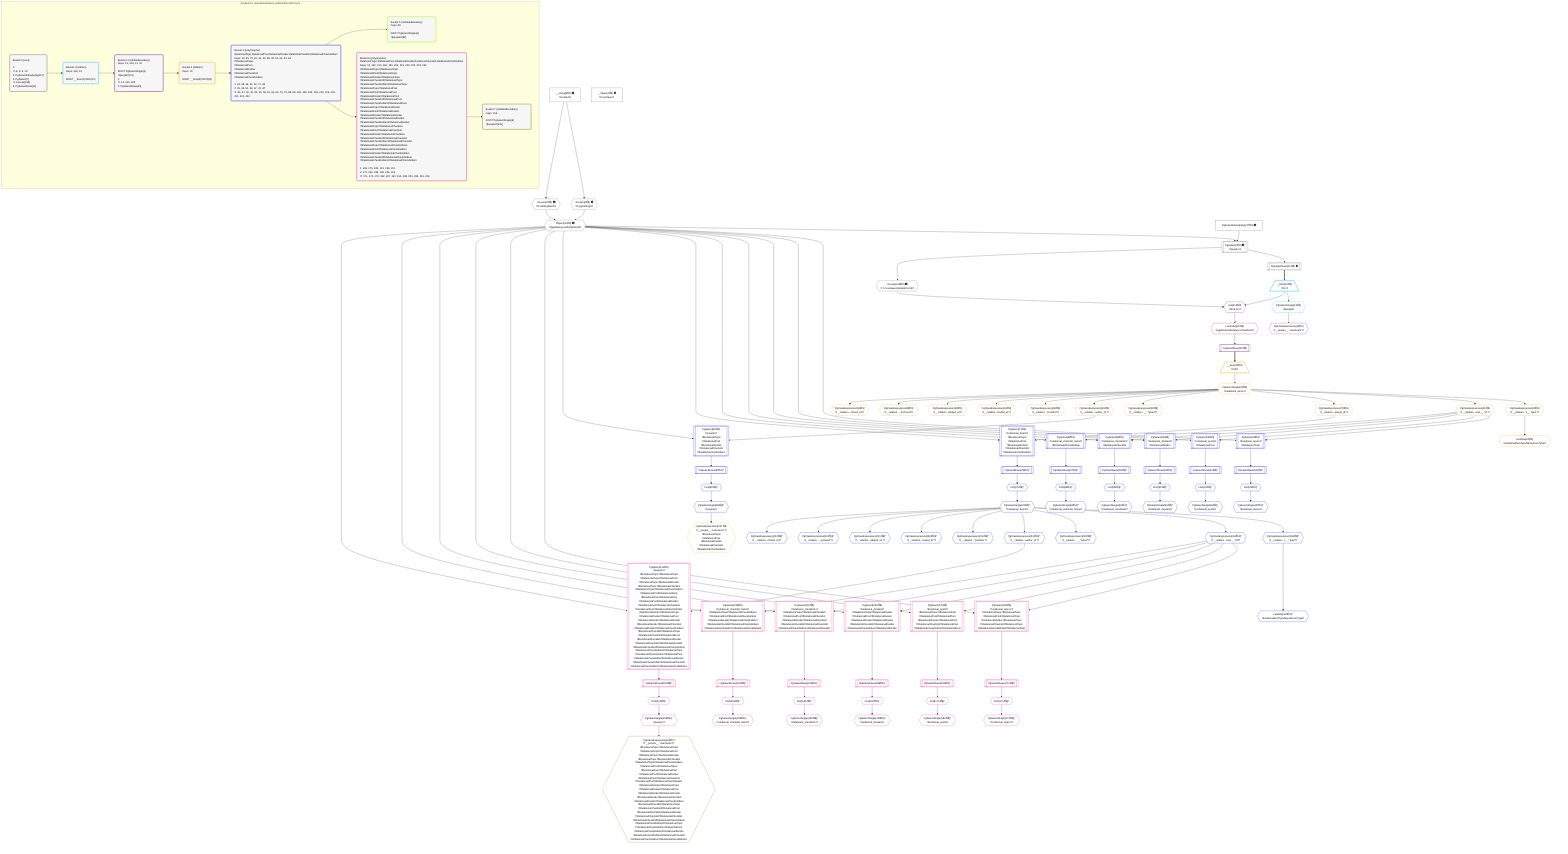 %%{init: {'themeVariables': { 'fontSize': '12px'}}}%%
graph TD
    classDef path fill:#eee,stroke:#000,color:#000
    classDef plan fill:#fff,stroke-width:1px,color:#000
    classDef itemplan fill:#fff,stroke-width:2px,color:#000
    classDef unbatchedplan fill:#dff,stroke-width:1px,color:#000
    classDef sideeffectplan fill:#fcc,stroke-width:2px,color:#000
    classDef bucket fill:#f6f6f6,color:#000,stroke-width:2px,text-align:left

    subgraph "Buckets for queries/interfaces-relational/nested-more"
    Bucket0("Bucket 0 (root)<br /><br />1: <br />ᐳ: 6, 8, 9, 10<br />2: PgSelectInlineApply[417]<br />3: PgSelect[7]<br />ᐳ: Access[418]<br />4: PgSelectRows[11]"):::bucket
    Bucket1("Bucket 1 (listItem)<br />Deps: 418, 10<br /><br />ROOT __Item{1}ᐸ11ᐳ[12]"):::bucket
    Bucket2("Bucket 2 (nullableBoundary)<br />Deps: 13, 418, 12, 10<br /><br />ROOT PgSelectSingle{1}ᐸpeopleᐳ[13]<br />1: <br />ᐳ: 14, 419, 420<br />2: PgSelectRows[20]"):::bucket
    Bucket3("Bucket 3 (listItem)<br />Deps: 10<br /><br />ROOT __Item{3}ᐸ20ᐳ[21]"):::bucket
    Bucket4("Bucket 4 (polymorphic)<br />RelationalTopic,RelationalPost,RelationalDivider,RelationalChecklist,RelationalChecklistItem<br />Deps: 10, 25, 70, 81, 24, 23, 80, 90, 91, 92, 93, 94<br />ᐳRelationalTopic<br />ᐳRelationalPost<br />ᐳRelationalDivider<br />ᐳRelationalChecklist<br />ᐳRelationalChecklistItem<br /><br />1: 26, 38, 46, 54, 62, 71, 82<br />2: 35, 43, 51, 59, 67, 76, 87<br />ᐳ: 34, 37, 42, 45, 50, 53, 58, 61, 66, 69, 75, 78, 86, 89, 159, 160, 162, 209, 210, 219, 220, 221, 222, 223"):::bucket
    Bucket5("Bucket 5 (nullableBoundary)<br />Deps: 89<br /><br />ROOT PgSelectSingle{4}ᐸpeopleᐳ[89]"):::bucket
    Bucket6("Bucket 6 (polymorphic)<br />RelationalTopic,RelationalPost,RelationalDivider,RelationalChecklist,RelationalChecklistItem<br />Deps: 10, 162, 210, 160, 159, 209, 219, 220, 221, 222, 223<br />ᐳRelationalTopicᐳRelationalTopic<br />ᐳRelationalPostᐳRelationalTopic<br />ᐳRelationalDividerᐳRelationalTopic<br />ᐳRelationalChecklistᐳRelationalTopic<br />ᐳRelationalChecklistItemᐳRelationalTopic<br />ᐳRelationalTopicᐳRelationalPost<br />ᐳRelationalPostᐳRelationalPost<br />ᐳRelationalDividerᐳRelationalPost<br />ᐳRelationalChecklistᐳRelationalPost<br />ᐳRelationalChecklistItemᐳRelationalPost<br />ᐳRelationalTopicᐳRelationalDivider<br />ᐳRelationalPostᐳRelationalDivider<br />ᐳRelationalDividerᐳRelationalDivider<br />ᐳRelationalChecklistᐳRelationalDivider<br />ᐳRelationalChecklistItemᐳRelationalDivider<br />ᐳRelationalTopicᐳRelationalChecklist<br />ᐳRelationalPostᐳRelationalChecklist<br />ᐳRelationalDividerᐳRelationalChecklist<br />ᐳRelationalChecklistᐳRelationalChecklist<br />ᐳRelationalChecklistItemᐳRelationalChecklist<br />ᐳRelationalTopicᐳRelationalChecklistItem<br />ᐳRelationalPostᐳRelationalChecklistItem<br />ᐳRelationalDividerᐳRelationalChecklistItem<br />ᐳRelationalChecklistᐳRelationalChecklistItem<br />ᐳRelationalChecklistItemᐳRelationalChecklistItem<br /><br />1: 163, 175, 183, 191, 199, 211<br />2: 172, 180, 188, 196, 204, 216<br />ᐳ: 171, 174, 179, 182, 187, 190, 195, 198, 203, 206, 215, 218"):::bucket
    Bucket7("Bucket 7 (nullableBoundary)<br />Deps: 218<br /><br />ROOT PgSelectSingle{6}ᐸpeopleᐳ[218]"):::bucket
    end
    Bucket0 --> Bucket1
    Bucket1 --> Bucket2
    Bucket2 --> Bucket3
    Bucket3 --> Bucket4
    Bucket4 --> Bucket5 & Bucket6
    Bucket6 --> Bucket7

    %% plan dependencies
    PgSelect7[["PgSelect[7∈0] ➊<br />ᐸpeopleᐳ"]]:::plan
    Object10{{"Object[10∈0] ➊<br />ᐸ{pgSettings,withPgClient}ᐳ"}}:::plan
    PgSelectInlineApply417["PgSelectInlineApply[417∈0] ➊"]:::plan
    Object10 & PgSelectInlineApply417 --> PgSelect7
    Access8{{"Access[8∈0] ➊<br />ᐸ2.pgSettingsᐳ"}}:::plan
    Access9{{"Access[9∈0] ➊<br />ᐸ2.withPgClientᐳ"}}:::plan
    Access8 & Access9 --> Object10
    __Value2["__Value[2∈0] ➊<br />ᐸcontextᐳ"]:::plan
    __Value2 --> Access8
    __Value2 --> Access9
    PgSelectRows11[["PgSelectRows[11∈0] ➊"]]:::plan
    PgSelect7 --> PgSelectRows11
    Access418{{"Access[418∈0] ➊<br />ᐸ7.m.subqueryDetailsFor16ᐳ"}}:::plan
    PgSelect7 --> Access418
    __Value4["__Value[4∈0] ➊<br />ᐸrootValueᐳ"]:::plan
    __Item12[/"__Item[12∈1]<br />ᐸ11ᐳ"\]:::itemplan
    PgSelectRows11 ==> __Item12
    PgSelectSingle13{{"PgSelectSingle[13∈1]<br />ᐸpeopleᐳ"}}:::plan
    __Item12 --> PgSelectSingle13
    List419{{"List[419∈2]<br />ᐸ418,12ᐳ"}}:::plan
    Access418 & __Item12 --> List419
    PgClassExpression14{{"PgClassExpression[14∈2]<br />ᐸ__people__.”username”ᐳ"}}:::plan
    PgSelectSingle13 --> PgClassExpression14
    PgSelectRows20[["PgSelectRows[20∈2]"]]:::plan
    Lambda420{{"Lambda[420∈2]<br />ᐸpgInlineViaSubqueryTransformᐳ"}}:::plan
    Lambda420 --> PgSelectRows20
    List419 --> Lambda420
    __Item21[/"__Item[21∈3]<br />ᐸ20ᐳ"\]:::itemplan
    PgSelectRows20 ==> __Item21
    PgSelectSingle22{{"PgSelectSingle[22∈3]<br />ᐸrelational_itemsᐳ"}}:::plan
    __Item21 --> PgSelectSingle22
    PgClassExpression23{{"PgClassExpression[23∈3]<br />ᐸ__relation...s__.”type”ᐳ"}}:::plan
    PgSelectSingle22 --> PgClassExpression23
    Lambda24{{"Lambda[24∈3]<br />ᐸrelationalItemTypeNameFromTypeᐳ"}}:::plan
    PgClassExpression23 --> Lambda24
    PgClassExpression25{{"PgClassExpression[25∈3]<br />ᐸ__relation...ems__.”id”ᐳ"}}:::plan
    PgSelectSingle22 --> PgClassExpression25
    PgClassExpression70{{"PgClassExpression[70∈3]<br />ᐸ__relation...parent_id”ᐳ"}}:::plan
    PgSelectSingle22 --> PgClassExpression70
    PgClassExpression80{{"PgClassExpression[80∈3]<br />ᐸ__relation...__.”type2”ᐳ"}}:::plan
    PgSelectSingle22 --> PgClassExpression80
    PgClassExpression81{{"PgClassExpression[81∈3]<br />ᐸ__relation...author_id”ᐳ"}}:::plan
    PgSelectSingle22 --> PgClassExpression81
    PgClassExpression90{{"PgClassExpression[90∈3]<br />ᐸ__relation...”position”ᐳ"}}:::plan
    PgSelectSingle22 --> PgClassExpression90
    PgClassExpression91{{"PgClassExpression[91∈3]<br />ᐸ__relation...reated_at”ᐳ"}}:::plan
    PgSelectSingle22 --> PgClassExpression91
    PgClassExpression92{{"PgClassExpression[92∈3]<br />ᐸ__relation...pdated_at”ᐳ"}}:::plan
    PgSelectSingle22 --> PgClassExpression92
    PgClassExpression93{{"PgClassExpression[93∈3]<br />ᐸ__relation..._archived”ᐳ"}}:::plan
    PgSelectSingle22 --> PgClassExpression93
    PgClassExpression94{{"PgClassExpression[94∈3]<br />ᐸ__relation...chived_at”ᐳ"}}:::plan
    PgSelectSingle22 --> PgClassExpression94
    PgSelect26[["PgSelect[26∈4]<br />ᐸrelational_topicsᐳ<br />ᐳRelationalTopic"]]:::plan
    Object10 & PgClassExpression25 --> PgSelect26
    PgSelect38[["PgSelect[38∈4]<br />ᐸrelational_postsᐳ<br />ᐳRelationalPost"]]:::plan
    Object10 & PgClassExpression25 --> PgSelect38
    PgSelect46[["PgSelect[46∈4]<br />ᐸrelational_dividersᐳ<br />ᐳRelationalDivider"]]:::plan
    Object10 & PgClassExpression25 --> PgSelect46
    PgSelect54[["PgSelect[54∈4]<br />ᐸrelational_checklistsᐳ<br />ᐳRelationalChecklist"]]:::plan
    Object10 & PgClassExpression25 --> PgSelect54
    PgSelect62[["PgSelect[62∈4]<br />ᐸrelational_checklist_itemsᐳ<br />ᐳRelationalChecklistItem"]]:::plan
    Object10 & PgClassExpression25 --> PgSelect62
    PgSelect71[["PgSelect[71∈4]<br />ᐸrelational_itemsᐳ<br />ᐳRelationalTopic<br />ᐳRelationalPost<br />ᐳRelationalDivider<br />ᐳRelationalChecklist<br />ᐳRelationalChecklistItem"]]:::plan
    Object10 & PgClassExpression70 --> PgSelect71
    PgSelect82[["PgSelect[82∈4]<br />ᐸpeopleᐳ<br />ᐳRelationalTopic<br />ᐳRelationalPost<br />ᐳRelationalDivider<br />ᐳRelationalChecklist<br />ᐳRelationalChecklistItem"]]:::plan
    Object10 & PgClassExpression81 --> PgSelect82
    First34{{"First[34∈4]^"}}:::plan
    PgSelectRows35[["PgSelectRows[35∈4]^"]]:::plan
    PgSelectRows35 --> First34
    PgSelect26 --> PgSelectRows35
    PgSelectSingle37{{"PgSelectSingle[37∈4]^<br />ᐸrelational_topicsᐳ"}}:::plan
    First34 --> PgSelectSingle37
    First42{{"First[42∈4]^"}}:::plan
    PgSelectRows43[["PgSelectRows[43∈4]^"]]:::plan
    PgSelectRows43 --> First42
    PgSelect38 --> PgSelectRows43
    PgSelectSingle45{{"PgSelectSingle[45∈4]^<br />ᐸrelational_postsᐳ"}}:::plan
    First42 --> PgSelectSingle45
    First50{{"First[50∈4]^"}}:::plan
    PgSelectRows51[["PgSelectRows[51∈4]^"]]:::plan
    PgSelectRows51 --> First50
    PgSelect46 --> PgSelectRows51
    PgSelectSingle53{{"PgSelectSingle[53∈4]^<br />ᐸrelational_dividersᐳ"}}:::plan
    First50 --> PgSelectSingle53
    First58{{"First[58∈4]^"}}:::plan
    PgSelectRows59[["PgSelectRows[59∈4]^"]]:::plan
    PgSelectRows59 --> First58
    PgSelect54 --> PgSelectRows59
    PgSelectSingle61{{"PgSelectSingle[61∈4]^<br />ᐸrelational_checklistsᐳ"}}:::plan
    First58 --> PgSelectSingle61
    First66{{"First[66∈4]^"}}:::plan
    PgSelectRows67[["PgSelectRows[67∈4]^"]]:::plan
    PgSelectRows67 --> First66
    PgSelect62 --> PgSelectRows67
    PgSelectSingle69{{"PgSelectSingle[69∈4]^<br />ᐸrelational_checklist_itemsᐳ"}}:::plan
    First66 --> PgSelectSingle69
    First75{{"First[75∈4]^"}}:::plan
    PgSelectRows76[["PgSelectRows[76∈4]^"]]:::plan
    PgSelectRows76 --> First75
    PgSelect71 --> PgSelectRows76
    PgSelectSingle78{{"PgSelectSingle[78∈4]^<br />ᐸrelational_itemsᐳ"}}:::plan
    First75 --> PgSelectSingle78
    First86{{"First[86∈4]^"}}:::plan
    PgSelectRows87[["PgSelectRows[87∈4]^"]]:::plan
    PgSelectRows87 --> First86
    PgSelect82 --> PgSelectRows87
    PgSelectSingle89{{"PgSelectSingle[89∈4]^<br />ᐸpeopleᐳ"}}:::plan
    First86 --> PgSelectSingle89
    PgClassExpression159{{"PgClassExpression[159∈4]^<br />ᐸ__relation...s__.”type”ᐳ"}}:::plan
    PgSelectSingle78 --> PgClassExpression159
    Lambda160{{"Lambda[160∈4]^<br />ᐸrelationalItemTypeNameFromTypeᐳ"}}:::plan
    PgClassExpression159 --> Lambda160
    PgClassExpression162{{"PgClassExpression[162∈4]^<br />ᐸ__relation...ems__.”id”ᐳ"}}:::plan
    PgSelectSingle78 --> PgClassExpression162
    PgClassExpression209{{"PgClassExpression[209∈4]^<br />ᐸ__relation...__.”type2”ᐳ"}}:::plan
    PgSelectSingle78 --> PgClassExpression209
    PgClassExpression210{{"PgClassExpression[210∈4]^<br />ᐸ__relation...author_id”ᐳ"}}:::plan
    PgSelectSingle78 --> PgClassExpression210
    PgClassExpression219{{"PgClassExpression[219∈4]^<br />ᐸ__relation...”position”ᐳ"}}:::plan
    PgSelectSingle78 --> PgClassExpression219
    PgClassExpression220{{"PgClassExpression[220∈4]^<br />ᐸ__relation...reated_at”ᐳ"}}:::plan
    PgSelectSingle78 --> PgClassExpression220
    PgClassExpression221{{"PgClassExpression[221∈4]^<br />ᐸ__relation...pdated_at”ᐳ"}}:::plan
    PgSelectSingle78 --> PgClassExpression221
    PgClassExpression222{{"PgClassExpression[222∈4]^<br />ᐸ__relation..._archived”ᐳ"}}:::plan
    PgSelectSingle78 --> PgClassExpression222
    PgClassExpression223{{"PgClassExpression[223∈4]^<br />ᐸ__relation...chived_at”ᐳ"}}:::plan
    PgSelectSingle78 --> PgClassExpression223
    PgClassExpression207{{"PgClassExpression[207∈5]<br />ᐸ__people__.”username”ᐳ<br />ᐳRelationalTopic<br />ᐳRelationalPost<br />ᐳRelationalDivider<br />ᐳRelationalChecklist<br />ᐳRelationalChecklistItem"}}:::plan
    PgSelectSingle89 --> PgClassExpression207
    PgSelect163[["PgSelect[163∈6]<br />ᐸrelational_topicsᐳ<br />ᐳRelationalTopicᐳRelationalTopic<br />ᐳRelationalPostᐳRelationalTopic<br />ᐳRelationalDividerᐳRelationalTopic<br />ᐳRelationalChecklistᐳRelationalTopic<br />ᐳRelationalChecklistItemᐳRelationalTopic"]]:::plan
    Object10 & PgClassExpression162 --> PgSelect163
    PgSelect175[["PgSelect[175∈6]<br />ᐸrelational_postsᐳ<br />ᐳRelationalTopicᐳRelationalPost<br />ᐳRelationalPostᐳRelationalPost<br />ᐳRelationalDividerᐳRelationalPost<br />ᐳRelationalChecklistᐳRelationalPost<br />ᐳRelationalChecklistItemᐳRelationalPost"]]:::plan
    Object10 & PgClassExpression162 --> PgSelect175
    PgSelect183[["PgSelect[183∈6]<br />ᐸrelational_dividersᐳ<br />ᐳRelationalTopicᐳRelationalDivider<br />ᐳRelationalPostᐳRelationalDivider<br />ᐳRelationalDividerᐳRelationalDivider<br />ᐳRelationalChecklistᐳRelationalDivider<br />ᐳRelationalChecklistItemᐳRelationalDivider"]]:::plan
    Object10 & PgClassExpression162 --> PgSelect183
    PgSelect191[["PgSelect[191∈6]<br />ᐸrelational_checklistsᐳ<br />ᐳRelationalTopicᐳRelationalChecklist<br />ᐳRelationalPostᐳRelationalChecklist<br />ᐳRelationalDividerᐳRelationalChecklist<br />ᐳRelationalChecklistᐳRelationalChecklist<br />ᐳRelationalChecklistItemᐳRelationalChecklist"]]:::plan
    Object10 & PgClassExpression162 --> PgSelect191
    PgSelect199[["PgSelect[199∈6]<br />ᐸrelational_checklist_itemsᐳ<br />ᐳRelationalTopicᐳRelationalChecklistItem<br />ᐳRelationalPostᐳRelationalChecklistItem<br />ᐳRelationalDividerᐳRelationalChecklistItem<br />ᐳRelationalChecklistᐳRelationalChecklistItem<br />ᐳRelationalChecklistItemᐳRelationalChecklistItem"]]:::plan
    Object10 & PgClassExpression162 --> PgSelect199
    PgSelect211[["PgSelect[211∈6]<br />ᐸpeopleᐳ<br />ᐳRelationalTopicᐳRelationalTopic<br />ᐳRelationalTopicᐳRelationalPost<br />ᐳRelationalTopicᐳRelationalDivider<br />ᐳRelationalTopicᐳRelationalChecklist<br />ᐳRelationalTopicᐳRelationalChecklistItem<br />ᐳRelationalPostᐳRelationalTopic<br />ᐳRelationalPostᐳRelationalPost<br />ᐳRelationalPostᐳRelationalDivider<br />ᐳRelationalPostᐳRelationalChecklist<br />ᐳRelationalPostᐳRelationalChecklistItem<br />ᐳRelationalDividerᐳRelationalTopic<br />ᐳRelationalDividerᐳRelationalPost<br />ᐳRelationalDividerᐳRelationalDivider<br />ᐳRelationalDividerᐳRelationalChecklist<br />ᐳRelationalDividerᐳRelationalChecklistItem<br />ᐳRelationalChecklistᐳRelationalTopic<br />ᐳRelationalChecklistᐳRelationalPost<br />ᐳRelationalChecklistᐳRelationalDivider<br />ᐳRelationalChecklistᐳRelationalChecklist<br />ᐳRelationalChecklistᐳRelationalChecklistItem<br />ᐳRelationalChecklistItemᐳRelationalTopic<br />ᐳRelationalChecklistItemᐳRelationalPost<br />ᐳRelationalChecklistItemᐳRelationalDivider<br />ᐳRelationalChecklistItemᐳRelationalChecklist<br />ᐳRelationalChecklistItemᐳRelationalChecklistItem"]]:::plan
    Object10 & PgClassExpression210 --> PgSelect211
    First171{{"First[171∈6]^"}}:::plan
    PgSelectRows172[["PgSelectRows[172∈6]^"]]:::plan
    PgSelectRows172 --> First171
    PgSelect163 --> PgSelectRows172
    PgSelectSingle174{{"PgSelectSingle[174∈6]^<br />ᐸrelational_topicsᐳ"}}:::plan
    First171 --> PgSelectSingle174
    First179{{"First[179∈6]^"}}:::plan
    PgSelectRows180[["PgSelectRows[180∈6]^"]]:::plan
    PgSelectRows180 --> First179
    PgSelect175 --> PgSelectRows180
    PgSelectSingle182{{"PgSelectSingle[182∈6]^<br />ᐸrelational_postsᐳ"}}:::plan
    First179 --> PgSelectSingle182
    First187{{"First[187∈6]^"}}:::plan
    PgSelectRows188[["PgSelectRows[188∈6]^"]]:::plan
    PgSelectRows188 --> First187
    PgSelect183 --> PgSelectRows188
    PgSelectSingle190{{"PgSelectSingle[190∈6]^<br />ᐸrelational_dividersᐳ"}}:::plan
    First187 --> PgSelectSingle190
    First195{{"First[195∈6]^"}}:::plan
    PgSelectRows196[["PgSelectRows[196∈6]^"]]:::plan
    PgSelectRows196 --> First195
    PgSelect191 --> PgSelectRows196
    PgSelectSingle198{{"PgSelectSingle[198∈6]^<br />ᐸrelational_checklistsᐳ"}}:::plan
    First195 --> PgSelectSingle198
    First203{{"First[203∈6]^"}}:::plan
    PgSelectRows204[["PgSelectRows[204∈6]^"]]:::plan
    PgSelectRows204 --> First203
    PgSelect199 --> PgSelectRows204
    PgSelectSingle206{{"PgSelectSingle[206∈6]^<br />ᐸrelational_checklist_itemsᐳ"}}:::plan
    First203 --> PgSelectSingle206
    First215{{"First[215∈6]^"}}:::plan
    PgSelectRows216[["PgSelectRows[216∈6]^"]]:::plan
    PgSelectRows216 --> First215
    PgSelect211 --> PgSelectRows216
    PgSelectSingle218{{"PgSelectSingle[218∈6]^<br />ᐸpeopleᐳ"}}:::plan
    First215 --> PgSelectSingle218
    PgClassExpression416{{"PgClassExpression[416∈7]<br />ᐸ__people__.”username”ᐳ<br />ᐳRelationalTopicᐳRelationalTopic<br />ᐳRelationalTopicᐳRelationalPost<br />ᐳRelationalTopicᐳRelationalDivider<br />ᐳRelationalTopicᐳRelationalChecklist<br />ᐳRelationalTopicᐳRelationalChecklistItem<br />ᐳRelationalPostᐳRelationalTopic<br />ᐳRelationalPostᐳRelationalPost<br />ᐳRelationalPostᐳRelationalDivider<br />ᐳRelationalPostᐳRelationalChecklist<br />ᐳRelationalPostᐳRelationalChecklistItem<br />ᐳRelationalDividerᐳRelationalTopic<br />ᐳRelationalDividerᐳRelationalPost<br />ᐳRelationalDividerᐳRelationalDivider<br />ᐳRelationalDividerᐳRelationalChecklist<br />ᐳRelationalDividerᐳRelationalChecklistItem<br />ᐳRelationalChecklistᐳRelationalTopic<br />ᐳRelationalChecklistᐳRelationalPost<br />ᐳRelationalChecklistᐳRelationalDivider<br />ᐳRelationalChecklistᐳRelationalChecklist<br />ᐳRelationalChecklistᐳRelationalChecklistItem<br />ᐳRelationalChecklistItemᐳRelationalTopic<br />ᐳRelationalChecklistItemᐳRelationalPost<br />ᐳRelationalChecklistItemᐳRelationalDivider<br />ᐳRelationalChecklistItemᐳRelationalChecklist<br />ᐳRelationalChecklistItemᐳRelationalChecklistItem"}}:::plan
    PgSelectSingle218 --> PgClassExpression416

    %% define steps
    classDef bucket0 stroke:#696969
    class Bucket0,__Value2,__Value4,PgSelect7,Access8,Access9,Object10,PgSelectRows11,PgSelectInlineApply417,Access418 bucket0
    classDef bucket1 stroke:#00bfff
    class Bucket1,__Item12,PgSelectSingle13 bucket1
    classDef bucket2 stroke:#7f007f
    class Bucket2,PgClassExpression14,PgSelectRows20,List419,Lambda420 bucket2
    classDef bucket3 stroke:#ffa500
    class Bucket3,__Item21,PgSelectSingle22,PgClassExpression23,Lambda24,PgClassExpression25,PgClassExpression70,PgClassExpression80,PgClassExpression81,PgClassExpression90,PgClassExpression91,PgClassExpression92,PgClassExpression93,PgClassExpression94 bucket3
    classDef bucket4 stroke:#0000ff
    class Bucket4,PgSelect26,First34,PgSelectRows35,PgSelectSingle37,PgSelect38,First42,PgSelectRows43,PgSelectSingle45,PgSelect46,First50,PgSelectRows51,PgSelectSingle53,PgSelect54,First58,PgSelectRows59,PgSelectSingle61,PgSelect62,First66,PgSelectRows67,PgSelectSingle69,PgSelect71,First75,PgSelectRows76,PgSelectSingle78,PgSelect82,First86,PgSelectRows87,PgSelectSingle89,PgClassExpression159,Lambda160,PgClassExpression162,PgClassExpression209,PgClassExpression210,PgClassExpression219,PgClassExpression220,PgClassExpression221,PgClassExpression222,PgClassExpression223 bucket4
    classDef bucket5 stroke:#7fff00
    class Bucket5,PgClassExpression207 bucket5
    classDef bucket6 stroke:#ff1493
    class Bucket6,PgSelect163,First171,PgSelectRows172,PgSelectSingle174,PgSelect175,First179,PgSelectRows180,PgSelectSingle182,PgSelect183,First187,PgSelectRows188,PgSelectSingle190,PgSelect191,First195,PgSelectRows196,PgSelectSingle198,PgSelect199,First203,PgSelectRows204,PgSelectSingle206,PgSelect211,First215,PgSelectRows216,PgSelectSingle218 bucket6
    classDef bucket7 stroke:#808000
    class Bucket7,PgClassExpression416 bucket7